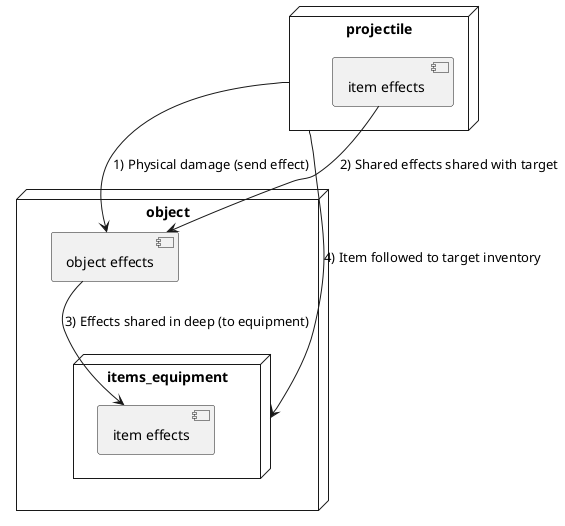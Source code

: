 @startuml

node "projectile" {
    [item effects ]
}

node "object" {
    [object effects]
    node "items_equipment" {
        [item effects]
    }
}

projectile --> [object effects] : 1) Physical damage (send effect)
[item effects ] --> [object effects] : 2) Shared effects shared with target
[object effects] --> [item effects] : 3) Effects shared in deep (to equipment)
projectile --> items_equipment : 4) Item followed to target inventory

@enduml